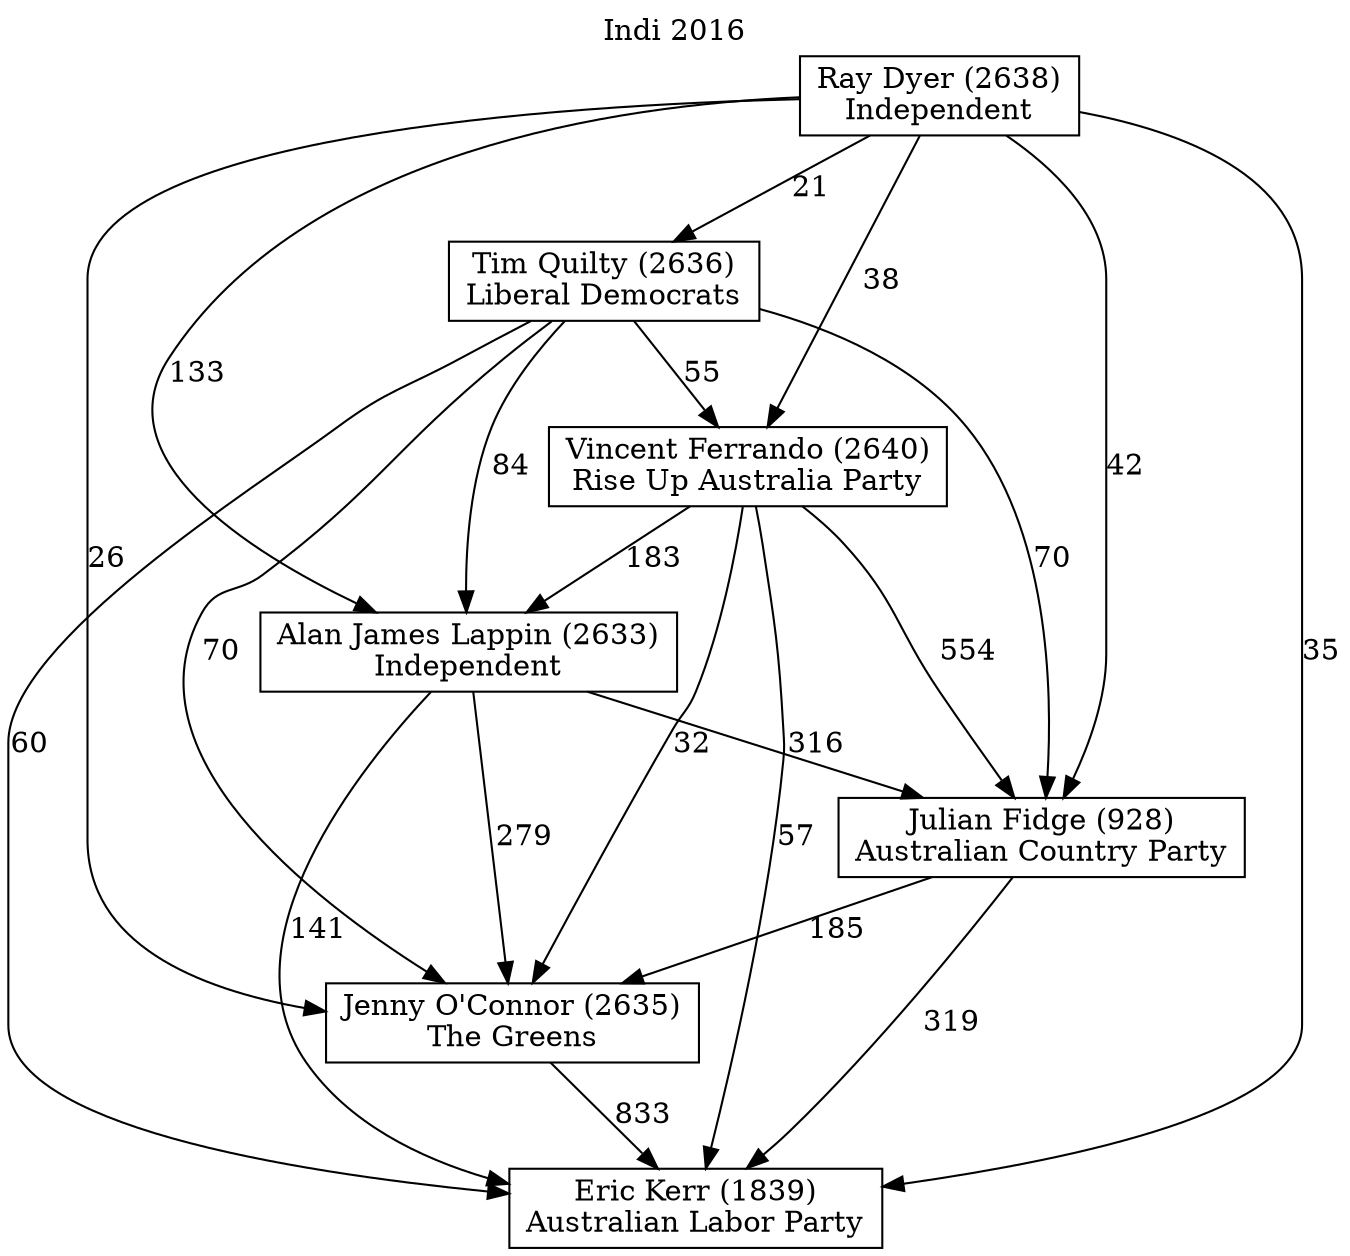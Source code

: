 // House preference flow
digraph "Eric Kerr (1839)_Indi_2016" {
	graph [label="Indi 2016" labelloc=t mclimit=10]
	node [shape=box]
	"Alan James Lappin (2633)" [label="Alan James Lappin (2633)
Independent"]
	"Eric Kerr (1839)" [label="Eric Kerr (1839)
Australian Labor Party"]
	"Ray Dyer (2638)" [label="Ray Dyer (2638)
Independent"]
	"Julian Fidge (928)" [label="Julian Fidge (928)
Australian Country Party"]
	"Tim Quilty (2636)" [label="Tim Quilty (2636)
Liberal Democrats"]
	"Jenny O'Connor (2635)" [label="Jenny O'Connor (2635)
The Greens"]
	"Vincent Ferrando (2640)" [label="Vincent Ferrando (2640)
Rise Up Australia Party"]
	"Vincent Ferrando (2640)" -> "Julian Fidge (928)" [label=554]
	"Vincent Ferrando (2640)" -> "Eric Kerr (1839)" [label=57]
	"Alan James Lappin (2633)" -> "Jenny O'Connor (2635)" [label=279]
	"Ray Dyer (2638)" -> "Eric Kerr (1839)" [label=35]
	"Tim Quilty (2636)" -> "Vincent Ferrando (2640)" [label=55]
	"Alan James Lappin (2633)" -> "Julian Fidge (928)" [label=316]
	"Alan James Lappin (2633)" -> "Eric Kerr (1839)" [label=141]
	"Tim Quilty (2636)" -> "Jenny O'Connor (2635)" [label=70]
	"Vincent Ferrando (2640)" -> "Jenny O'Connor (2635)" [label=32]
	"Julian Fidge (928)" -> "Jenny O'Connor (2635)" [label=185]
	"Ray Dyer (2638)" -> "Vincent Ferrando (2640)" [label=38]
	"Tim Quilty (2636)" -> "Eric Kerr (1839)" [label=60]
	"Vincent Ferrando (2640)" -> "Alan James Lappin (2633)" [label=183]
	"Ray Dyer (2638)" -> "Tim Quilty (2636)" [label=21]
	"Ray Dyer (2638)" -> "Alan James Lappin (2633)" [label=133]
	"Tim Quilty (2636)" -> "Alan James Lappin (2633)" [label=84]
	"Tim Quilty (2636)" -> "Julian Fidge (928)" [label=70]
	"Ray Dyer (2638)" -> "Julian Fidge (928)" [label=42]
	"Jenny O'Connor (2635)" -> "Eric Kerr (1839)" [label=833]
	"Ray Dyer (2638)" -> "Jenny O'Connor (2635)" [label=26]
	"Julian Fidge (928)" -> "Eric Kerr (1839)" [label=319]
}

